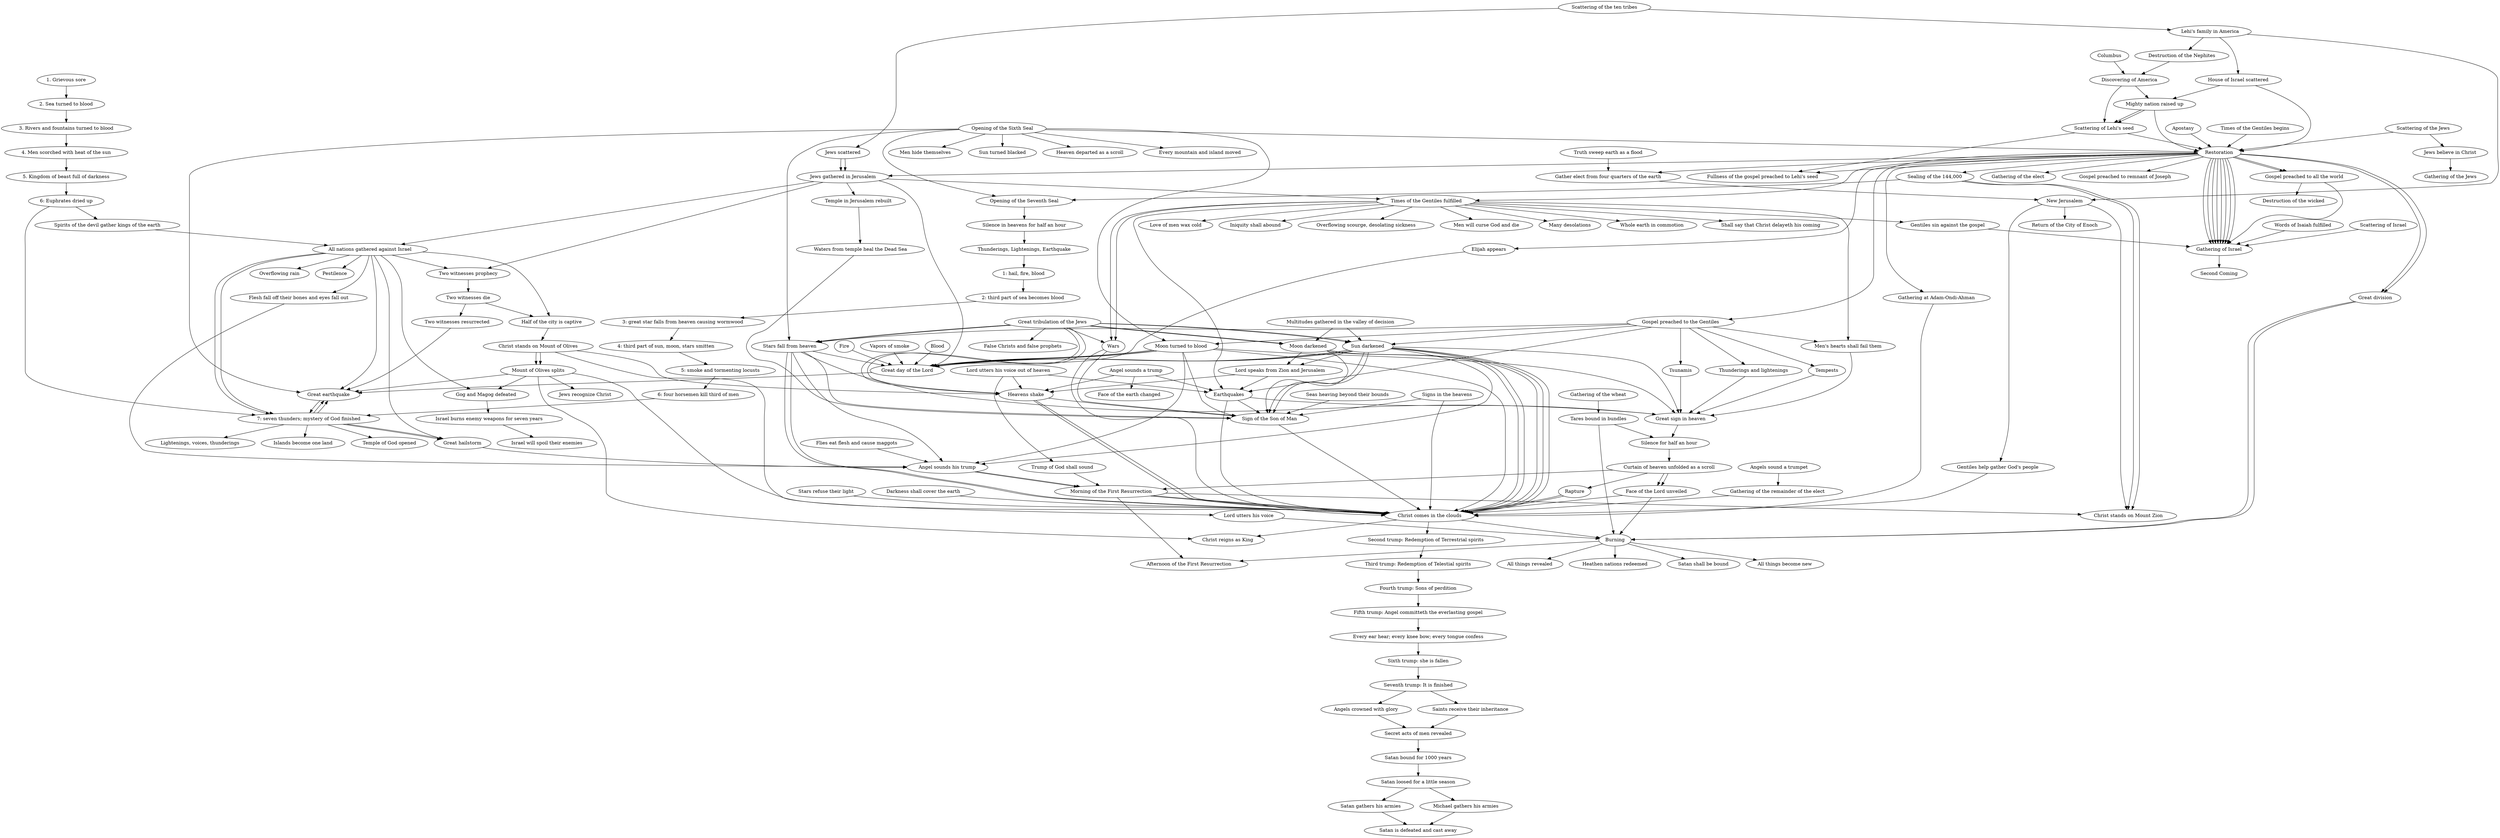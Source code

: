 digraph Signs {
  #     
  ##
  #
  # OT
  #
  ##

  # Isaiah 49:22
  "Restoration" -> "Gathering of Israel"

  # Jeremiah 23:3
  "Scattering of Israel" -> "Gathering of Israel"

  # Jeremiah 29:14
  "Jews scattered" -> "Jews gathered in Jerusalem"

  # Ezekial 38:18-23
  ## Gog and Magog is concurrent with the seventh seal and seven angels pouring destruction
  "All nations gathered against Israel" -> "Great hailstorm"
  "All nations gathered against Israel" -> "Great earthquake"
  "All nations gathered against Israel" -> "Overflowing rain"
  "All nations gathered against Israel" -> "Pestilence"
    
  # Ezekial 39
  "All nations gathered against Israel" -> "Gog and Magog defeated" -> "Israel burns enemy weapons for seven years" -> "Israel will spoil their enemies"

  # Joel 2:31
  "Sun darkened" -> "Great day of the Lord"
  "Moon turned to blood" -> "Great day of the Lord"

  # Joel 3:14-16
  "Multitudes gathered in the valley of decision" -> "Sun darkened"
  "Multitudes gathered in the valley of decision" -> "Moon darkened"
  "Sun darkened" -> "Lord speaks from Zion and Jerusalem"
  "Moon darkened" -> "Lord speaks from Zion and Jerusalem"
  "Lord speaks from Zion and Jerusalem" -> "Heavens shake"
  "Lord speaks from Zion and Jerusalem" -> "Earthquakes"

  # Zechariah 14
  "All nations gathered against Israel" -> "Half of the city is captive"
  "Half of the city is captive" -> "Christ stands on Mount of Olives"
  "Christ stands on Mount of Olives" -> "Mount of Olives splits"
  "Mount of Olives splits" -> "Christ reigns as King"

  # Zechariah 14:12
  "All nations gathered against Israel" -> "Flesh fall off their bones and eyes fall out"
  
  # Zechariah 14:5
  "Mount of Olives splits" -> "Christ comes in the clouds"

  # Malachi 4:5
  "Restoration" -> "Elijah appears"
  "Elijah appears" -> "Great day of the Lord"

  ##
  #
  # NT
  #
  ##

  # Matthew 24
  # JST Matthew 1
  subgraph matt24 {

    ###
    # JST is quite a bit different than Matthew 24. It excludes some things
    # and has others in a different order. We have Matthew 24 documented here
    # for the sake of comparison but commented out because we believe JST
    # to be more correct.
    ###

    # Matthew 24:5
    # "False Christs" -> "Beginning of sorrows"

    # Matthew 24:6
    # "Wars" -> "Beginning of sorrows"

    # Matthew 24:7
    # "Famine" -> "Beginning of sorrows"
    # "Pestilence" -> "Beginning of sorrows"
    # "Earthquakes" -> "Beginning of sorrows"

    # Matthew 24:8
    # "Beginning of sorrows"

    # Matthew 24:9
    # "Beginning of sorrows" -> "Persecution" # Is that what this means?

    # Matthew 24:11
    # "Beginning of sorrows" -> "False prophets"

    # Matthew 24:14
    # "Beginning of sorrows" -> "Gospel preached to all the world"

    # Matthew 24:21
    # "Persecution" -> "Great tribulation"
    # "False prophets" -> "Great tribulation"
    # "Gospel preached to all the world" -> "Great tribulation"

    # Matthew 24:23-24
    # "Great tribulation" -> "False Christs"
    # "Great tribulation" -> "False prophets"

    # Matthew 24:29
    # "Great tribulation" -> "Sun darkened"
    # "Great tribulation" -> "Moon darkened"
    # "Great tribulation" -> "Stars fall from heaven"
    # "Great tribulation" -> "Heavens shake"

    # Matthew 24:30
    # "Sun darkened" -> "Sign of the Son of Man"
    # "Moon darkened" -> "Sign of the Son of Man"
    # "Stars fall from heaven" -> "Sign of the Son of Man"
    # "Heavens shake" -> "Sign of the Son of Man"
    # "Sign of the Son of Man" -> "Christ comes in the clouds"

    # Matthew 24:31
    # "Christ comes in the clouds" -> "Gathering of the elect"

    # JST M 1:18,22
    "Great tribulation of the Jews" -> "False Christs and false prophets"

    # JST M 1:23
    "Great tribulation of the Jews" -> "Wars"

    # JST M 1:31
    "Gospel preached to all the world" -> "Destruction of the wicked"

    # JST M 1:33
    "Great tribulation of the Jews" -> "Sun darkened"
    "Great tribulation of the Jews" -> "Moon darkened"
    "Great tribulation of the Jews" -> "Stars fall from heaven"
    "Great tribulation of the Jews" -> "Heavens shake"

    # JST M 1:36
    "Sun darkened" -> "Sign of the Son of Man"
    "Moon darkened" -> "Sign of the Son of Man"
    "Stars fall from heaven" -> "Sign of the Son of Man"
    "Heavens shake" -> "Sign of the Son of Man"
    "Sign of the Son of Man" -> "Christ comes in the clouds"

    # JST M 1:37
    "Angels sound a trumpet" -> "Gathering of the remainder of the elect"
    "Gathering of the remainder of the elect" -> "Christ comes in the clouds"
  }

  # Mark 13:24
  "Great tribulation of the Jews" -> "Sun darkened"
  "Great tribulation of the Jews" -> "Moon darkened"
  "Great tribulation of the Jews" -> "Stars fall from heaven"
  "Great tribulation of the Jews" -> "Heavens shake"
  "Sun darkened" -> "Christ comes in the clouds"
  "Moon darkened" -> "Christ comes in the clouds"
  "Stars fall from heaven" -> "Christ comes in the clouds"
  "Heavens shake" -> "Christ comes in the clouds"

  # Luke 21:25-28
  "Signs in the heavens" -> "Christ comes in the clouds"

  # Acts 2:20
  "Sun darkened" -> "Great day of the Lord"
  "Moon turned to blood" -> "Great day of the Lord"

  # 1 Thessalonians 4:16-17
  "Rapture" -> "Christ comes in the clouds"
  "Morning of the First Resurrection" -> "Christ comes in the clouds"

  # Revelation 6
  subgraph sixthSeal {
  	label="Sixth Seal"
  	
  	# Revelation 6:12-14
  	"Opening of the Sixth Seal" -> "Great earthquake"
  	"Opening of the Sixth Seal" -> "Sun turned blacked"
  	"Opening of the Sixth Seal" -> "Moon turned to blood"
  	"Opening of the Sixth Seal" -> "Stars fall from heaven"
  	"Opening of the Sixth Seal" -> "Heaven departed as a scroll"
  	"Opening of the Sixth Seal" -> "Every mountain and island moved"
  	"Opening of the Sixth Seal" -> "Men hide themselves"
  	
  	# Revelation 7:2
  	# D&C 77:9
  	"Opening of the Sixth Seal" -> "Restoration"
  	
  	# Revelation 7:3-4
  	"Restoration" -> "Sealing of the 144,000"
  }
  
  # Revelation 8
  # Revelation 9
  subgraph seventhSeal {
  	label="Seventh Seal: Seven angels"
  	
  	"Opening of the Sixth Seal" -> "Opening of the Seventh Seal"
  	"Sealing of the 144,000" -> "Opening of the Seventh Seal"
  	
  	# Revelation 8:1
  	"Opening of the Seventh Seal" -> "Silence in heavens for half an hour"
  	
  	# Revelation 8:5
  	"Silence in heavens for half an hour" -> "Thunderings, Lightenings, Earthquake"
  	
  	# Revelation 8:7
    ## First angel
  	"Thunderings, Lightenings, Earthquake" -> "1: hail, fire, blood"
  	
  	# Revelation 8:8
    ## Second angel
  	"1: hail, fire, blood" -> "2: third part of sea becomes blood"
  	
  	# Revelation 8:10
    ## Third angel
  	"2: third part of sea becomes blood" -> "3: great star falls from heaven causing wormwood"
  	
  	# Revelation 8:12
    ## Fourth angel
  	"3: great star falls from heaven causing wormwood" -> "4: third part of sun, moon, stars smitten"
  	
  	# Revelation 9:1-12
    ## Fifth angel
  	"4: third part of sun, moon, stars smitten" -> "5: smoke and tormenting locusts"
  	
  	# Revelation 9:13-21
    ## Sixth angel
  	"5: smoke and tormenting locusts" -> "6: four horsemen kill third of men"
  	
  	# Revelation 10
    ## Seventh angel
  	"6: four horsemen kill third of men" -> "7: seven thunders; mystery of God finished"
  }
  
  # Revelation 11
  subgraph twoWitnesses {
    label="Two witnesses in Jerusalem"
  
    # Revelation 11:2
    ## The Gentiles tread Jerusalem for 42 months which is the length of time
    ## that the witnesses will prophecy for (1260 days). Zechariah and Ezekial
    ## speak of all nations being gathered against Israel. We know from
    ## Revelation that this is concurrent with the two witnesses.
    "All nations gathered against Israel" -> "Two witnesses prophecy"
    
    # Revelation 11:3; 11:7
    "Two witnesses prophecy" -> "Two witnesses die"
    
    # Revelation 11:11
    "Two witnesses die" -> "Two witnesses resurrected"
    
    # Revelation 11:13
    ## Earthquake destroys tenth of Jerusalem; 7,000 men die
    "Two witnesses resurrected" -> "Great earthquake"	
    
    # Revelation 11:15
    "Great earthquake" -> "7: seven thunders; mystery of God finished"

    # Revelation 11:19
    "7: seven thunders; mystery of God finished" -> "Temple of God opened"
    "7: seven thunders; mystery of God finished" -> "Lightenings, voices, thunderings"
    "7: seven thunders; mystery of God finished" -> "Great earthquake"
    "7: seven thunders; mystery of God finished" -> "Great hailstorm"
  }

  # Revelation 12
  "Apostasy" -> "Restoration"

  # Revelation 14:1
  "Sealing of the 144,000" -> "Christ stands on Mount Zion"
  
  # Revelation 15-16
  subgraph sevenPlagues {
  	"1. Grievous sore" -> "2. Sea turned to blood" -> "3. Rivers and fountains turned to blood" -> "4. Men scorched with heat of the sun" -> "5. Kingdom of beast full of darkness" -> "6: Euphrates dried up" -> "7: seven thunders; mystery of God finished"
  	
  	# Revelation 16:12-16
    "6: Euphrates dried up" -> "Spirits of the devil gather kings of the earth" -> "All nations gathered against Israel"
    
    # Revelation 16:16-21
    "All nations gathered against Israel" -> "7: seven thunders; mystery of God finished"
    "7: seven thunders; mystery of God finished" -> "Islands become one land"
    "7: seven thunders; mystery of God finished" -> "Great hailstorm"
  }

  # Revelation 16
  "All nations gathered against Israel" -> "7: seven thunders; mystery of God finished" -> "Great earthquake"

  ##
  #
  # BoM
  #
  ##

  subgraph americas {
    label="Americas"
    
    # Assumption
    "Lehi's family in America" -> "Destruction of the Nephites" -> "Discovering of America"
  
    # 1 Nephi 13:12
    "Columbus" -> "Discovering of America"
    
    # 1 Nephi 13:14
    "Discovering of America" -> "Scattering of Lehi's seed"
    
    # 1 Nephi 22:7-8
    "Discovering of America" -> "Mighty nation raised up" -> "Scattering of Lehi's seed"
    "Mighty nation raised up" -> "Restoration"
    
    # 1 Nephi 15:13
    "Restoration" -> "Fullness of the gospel preached to Lehi's seed"
    
    # 1 Nephi 15:17
    "Scattering of Lehi's seed" -> "Fullness of the gospel preached to Lehi's seed"
  }

  # 1 Nephi 15:19, 19:15
  "Restoration" -> "Gathering of Israel" -> "Second Coming"

  # 1 Nephi 22:3
  "Lehi's family in America" -> "House of Israel scattered"

  # 1 Nephi 22:4
  "Scattering of the ten tribes" -> "Lehi's family in America"

  # 1 Nephi 22:6
  "House of Israel scattered" -> "Restoration"
  "Restoration" -> "Gathering of Israel"

  # 1 Nephi 22:7
  "House of Israel scattered" -> "Mighty nation raised up"
  "Mighty nation raised up" -> "Scattering of Lehi's seed"

  # 1 Nephi 22:8
  "Scattering of Lehi's seed" -> "Restoration"

  # 1 Nephi 22:11-12
  "Restoration" -> "Gathering of Israel"

  ## TODO: review the rest of 1 Nephi 22.

  # 2 Nephi 10:6-8
  ## This seems to imply that the Jews would believe in Christ before being
  ## gathered again in Jerusalem, but that's clearly not true. Maybe I'm
  ## confusing the Jews and the House of Israel? The scriptures sometimes
  ## use those interchangeably.
  "Scattering of the Jews" -> "Jews believe in Christ"
  "Jews believe in Christ" -> "Gathering of the Jews"

  # 2 Nephi 12:19-21
  "Great day of the Lord" -> "Great earthquake"

  # 2 Nephi 30:10
  "Restoration" -> "Great division" -> "Burning"

  # 2 Nephi 30:15-18
  "Burning" -> "All things revealed"

  # 3 Nephi 5:21-26
  "Restoration" -> "Gospel preached to remnant of Joseph"
  "Restoration" -> "Gathering of Israel"

  # 3 Nephi 16:4-5
  "Scattering of the Jews" -> "Restoration"
  "Restoration" -> "Gathering of Israel"

  # 3 Nephi 16:7-10
  "Times of the Gentiles fulfilled" -> "Gentiles sin against the gospel"
  "Gentiles sin against the gospel" -> "Gathering of Israel"

  # 3 Nephi 20:11
  "Words of Isaiah fulfilled" -> "Gathering of Israel"

  # 3 Nephi 20:13
  "Restoration" -> "Gathering of Israel"

  # 3 Nephi 20:22
  # 3 Nephi 21:23-25
  # Ether 13:8
  "Lehi's family in America" -> "New Jerusalem" 
  "New Jerusalem" -> "Gentiles help gather God's people" 
  "Gentiles help gather God's people" -> "Christ comes in the clouds"

  ##
  #
  # D&C
  #
  ##

  # D&C 29:13-19
  subgraph dc29 {
    # D&C 29:7
    "Restoration" -> "Gathering of the elect"

    # D&C 29:13
    ## I'm not sure that this is the great earthquake, perhaps just a earthquake
    ## "Angel sounds his trump" -> "Great earthquake"
    "Angel sounds his trump" -> "Morning of the First Resurrection"
    
    # D&C 29:14-19
    "Sun darkened" -> "Angel sounds his trump"
    "Moon turned to blood" -> "Angel sounds his trump"
    "Stars fall from heaven" -> "Angel sounds his trump"
    "Great hailstorm" -> "Angel sounds his trump"
    "Flies eat flesh and cause maggots" -> "Angel sounds his trump"
    "Flesh fall off their bones and eyes fall out" -> "Angel sounds his trump"
  }

  # D&C 33:6
  "Restoration" -> "Gather elect from four quarters of the earth"

  # D&C 34:7-9
  "Sun darkened" -> "Christ comes in the clouds"
  "Moon turned to blood" -> "Christ comes in the clouds"
  "Stars refuse their light" -> "Christ comes in the clouds"
  "Stars fall from heaven" -> "Christ comes in the clouds"

  # D&C 39:11
  "Restoration" -> "Gospel preached to all the world"
  "Gospel preached to all the world" -> "Gathering of Israel"

  # D&C 43:18
  "Lord utters his voice out of heaven" -> "Heavens shake"
  "Lord utters his voice out of heaven" -> "Earthquakes"
  "Lord utters his voice out of heaven" -> "Trump of God shall sound"
  "Trump of God shall sound" -> "Morning of the First Resurrection"

  # D&C 45:24-59
  subgraph dc45 {
  
  	# D&C 45:24-25
  	"Jews scattered" -> "Jews gathered in Jerusalem"
    "Jews gathered in Jerusalem" -> "Times of the Gentiles fulfilled"
  	
  	# D&C 45:26-27
  	"Times of the Gentiles fulfilled" -> "Wars"
  	"Times of the Gentiles fulfilled" -> "Whole earth in commotion"
  	"Times of the Gentiles fulfilled" -> "Men's hearts shall fail them"
  	"Times of the Gentiles fulfilled" -> "Shall say that Christ delayeth his coming"
  	"Times of the Gentiles fulfilled" -> "Love of men wax cold"
  	"Times of the Gentiles fulfilled" -> "Iniquity shall abound"
  	
  	# D&C 45:28-30
  	"Times of the Gentiles begins" -> "Restoration"
    "Restoration" -> "Times of the Gentiles fulfilled"
  	
  	# D&C 45:31-33
  	"Times of the Gentiles fulfilled" -> "Overflowing scourge, desolating sickness"
  	"Times of the Gentiles fulfilled" -> "Men will curse God and die"
  	"Times of the Gentiles fulfilled" -> "Earthquakes"
  	"Times of the Gentiles fulfilled" -> "Many desolations"
  	"Times of the Gentiles fulfilled" -> "Wars"
  	
  	# D&C 45:40-43
  	"Blood" -> "Great day of the Lord"
  	"Fire" -> "Great day of the Lord"
  	"Vapors of smoke" -> "Great day of the Lord"
  	"Sun darkened" -> "Great day of the Lord"
  	"Moon turned to blood" -> "Great day of the Lord"
  	"Stars fall from heaven" -> "Great day of the Lord"
  	"Jews gathered in Jerusalem" -> "Great day of the Lord"
  	
  	# D&C 45:45-46
    ## When it says in verse 46 that "the saints shall come from the four quarters of the earth"
    ## I believe it's speaking of the same saints from verse 45 that will be resurrected.
  	"Angel sounds his trump" -> "Morning of the First Resurrection"
    ## "Morning of the First Resurrection" -> "Arm of the Lord shall fall"

  	# D&C 45:47-48
  	## "Arm of the Lord shall fall" -> "Christ stands on Mount of Olives"
    "Christ stands on Mount of Olives" -> "Mount of Olives splits"
    "Mount of Olives splits" -> "Great earthquake"
  	"Christ stands on Mount of Olives" -> "Heavens shake"

    # D&C 45:49-50
  	"Christ stands on Mount of Olives" -> "Lord utters his voice"
    "Lord utters his voice" -> "Burning"
  	
  	# D&C 45:51-53
  	"Mount of Olives splits" -> "Jews recognize Christ"
  	
  	# D&C 45:54
  	"Burning" -> "Heathen nations redeemed"
  	"Burning" -> "Afternoon of the First Resurrection"
  	"Burning" -> "Satan shall be bound"
  }

  # D&C 49:23
  "Angel sounds a trump" -> "Heavens shake"
  "Angel sounds a trump" -> "Earthquakes"
  "Angel sounds a trump" -> "Face of the earth changed"

  # D&C 63:33-34
  "Wars" -> "Christ comes in the clouds"

  # D&C 63:54
  "Restoration" -> "Great division" -> "Burning"

  # D&C 64:23-24
  "Christ comes in the clouds" -> "Burning"

  # D&C 76:63
  "Christ comes in the clouds" -> "Christ reigns as King"

  # D&C 77:15
  "Restoration" -> "Jews gathered in Jerusalem" 
  "Jews gathered in Jerusalem" -> "Two witnesses prophecy"

  # D&C 84:2
  ## Mount Zion is New Jerusalem; it has to be built before Christ can visit
  "New Jerusalem" -> "Christ stands on Mount Zion"

  # D&C 86:7
  "Gathering of the wheat" -> "Tares bound in bundles"
  "Tares bound in bundles" -> "Burning"

  # D&C 88
  subgraph dc88 {

    # D&C 88:87-93
    "Restoration" -> "Gospel preached to the Gentiles"
    "Gospel preached to the Gentiles" -> "Earthquakes" -> "Great sign in heaven"
    "Gospel preached to the Gentiles" -> "Sun darkened" -> "Great sign in heaven"
    "Gospel preached to the Gentiles" -> "Moon turned to blood" -> "Great sign in heaven"
    "Gospel preached to the Gentiles" -> "Stars fall from heaven" -> "Great sign in heaven"
    "Gospel preached to the Gentiles" -> "Thunderings and lightenings" -> "Great sign in heaven"
    "Gospel preached to the Gentiles" -> "Tempests" -> "Great sign in heaven"
    "Gospel preached to the Gentiles" -> "Tsunamis" -> "Great sign in heaven"
    "Gospel preached to the Gentiles" -> "Men's hearts shall fail them" -> "Great sign in heaven"
    
    # D&C 88:94
    "Tares bound in bundles" -> "Silence for half an hour"

    # D&C 88:95-97
    "Great sign in heaven" -> "Silence for half an hour" 
    "Silence for half an hour" -> "Curtain of heaven unfolded as a scroll"
    "Curtain of heaven unfolded as a scroll" -> "Face of the Lord unveiled"
    "Curtain of heaven unfolded as a scroll" -> "Morning of the First Resurrection"
    "Curtain of heaven unfolded as a scroll" -> "Rapture"
    "Face of the Lord unveiled" -> "Christ comes in the clouds"
    "Morning of the First Resurrection" -> "Christ comes in the clouds"
    "Rapture" -> "Christ comes in the clouds"

    # D&C 88:99
    "Christ comes in the clouds" -> "Second trump: Redemption of Terrestrial spirits"

    # D&C 88:100
    "Second trump: Redemption of Terrestrial spirits" -> "Third trump: Redemption of Telestial spirits"

    # D&C 88:102
    "Third trump: Redemption of Telestial spirits" -> "Fourth trump: Sons of perdition"

    # D&C 88:103-104
    "Fourth trump: Sons of perdition" -> "Fifth trump: Angel committeth the everlasting gospel"
    "Fifth trump: Angel committeth the everlasting gospel" -> "Every ear hear; every knee bow; every tongue confess"

    # D&C 88:105
    "Every ear hear; every knee bow; every tongue confess" -> "Sixth trump: she is fallen"

    # D&C 88:106
    "Sixth trump: she is fallen" -> "Seventh trump: It is finished"

    # D&C 88:107
    "Seventh trump: It is finished" -> "Angels crowned with glory"
    "Seventh trump: It is finished" -> "Saints receive their inheritance"

    # D&C 88:108-110
    "Angels crowned with glory" -> "Secret acts of men revealed"
    "Saints receive their inheritance" -> "Secret acts of men revealed"

    # D&C 88:110
    "Secret acts of men revealed" -> "Satan bound for 1000 years"

    # D&C 88:111-115
    "Satan bound for 1000 years" -> "Satan loosed for a little season"
    "Satan loosed for a little season" -> "Satan gathers his armies"
    "Satan loosed for a little season" -> "Michael gathers his armies"
    "Satan gathers his armies" -> "Satan is defeated and cast away"
    "Michael gathers his armies" -> "Satan is defeated and cast away"
  }

  # D&C 101:23-25
  "Curtain of heaven unfolded as a scroll" -> "Face of the Lord unveiled"
  "Face of the Lord unveiled" -> "Burning"
  "Burning" -> "All things become new"

  # D&C 116
  "Restoration" -> "Gathering at Adam-Ondi-Ahman"

  # D&C 133:7-8
  "Restoration" -> "Gathering of Israel"

  # D&C 133:18
  "Sealing of the 144,000" -> "Christ stands on Mount Zion"

  # D&C 133:23-24
  "Islands become one land"

  # D&C 133:56
  "Morning of the First Resurrection" -> "Christ stands on Mount Zion"

  ##
  #
  # PoGP
  #
  ##

  # Moses 7:60-61
  "Sun darkened" -> "Christ comes in the clouds"
  "Moon darkened" -> "Christ comes in the clouds"
  "Heavens shake" -> "Christ comes in the clouds"
  "Darkness shall cover the earth" -> "Christ comes in the clouds"
  "Earthquakes" -> "Christ comes in the clouds"

  # Moses 7:62
  "Truth sweep earth as a flood" -> "Gather elect from four quarters of the earth"
  "Gather elect from four quarters of the earth" -> "New Jerusalem"

  # Moses 7:63-64
  "New Jerusalem" -> "Return of the City of Enoch"

  ##
  #
  # Other
  #
  ##

  # Teachings of the Prophet Joseph Smith; p286-287
  "Jews gathered in Jerusalem" -> "Temple in Jerusalem rebuilt"
  "Temple in Jerusalem rebuilt" -> "Waters from temple heal the Dead Sea"
  "Waters from temple heal the Dead Sea" -> "Sign of the Son of Man"
  "Wars" -> "Sign of the Son of Man"
  "Signs in the heavens" -> "Sign of the Son of Man"
  "Sun darkened" -> "Sign of the Son of Man"
  "Moon turned to blood" -> "Sign of the Son of Man"
  "Earthquakes" -> "Sign of the Son of Man"
  "Seas heaving beyond their bounds" -> "Sign of the Son of Man"

  # https://www.lds.org/manual/old-testament-student-manual-kings-malachi/enrichment-i?lang=eng
  "Two witnesses die" -> "Half of the city is captive"
  "Mount of Olives splits" -> "Gog and Magog defeated"

  ##
  #
  # Assumptions
  #
  ##

  # Assumption
  ## Israel was scattered before the Jews were scattered
  "Scattering of the ten tribes" -> "Jews scattered"

  # Assumption
  ## All nations cannot gather against Israel until Israel is gathered itself,
  ## and that gather has already occurred in Jerusalem (as prophecied).
  "Jews gathered in Jerusalem" -> "All nations gathered against Israel"

  # Assumption
  ## The gospel cannot be preached to all the world until it has been restored
  ## and a people have been established to do the preaching.
  "Restoration" -> "Gospel preached to all the world"

  # Assumption
  "Gathering at Adam-Ondi-Ahman" -> "Christ comes in the clouds"

  # Assumption
  "Morning of the First Resurrection" -> "Afternoon of the First Resurrection"

  ##
  #
  # TODO
  #
  ##

  # Matthew 13:39-40
  # Burning

  # Supper of the Great God
  # Ezekial 39
  # Revelation 19:17-18

  # 2 Peter 3:10

  # Isaiah 13:10
  # 2 Nephi 23:10
  # This passage of scripture doesn't give enough context to 
  # put any signs in order. It's just listing different signs.
  
  # Track "time of the Gentiles"; D&C 45
  # https://www.lds.org/scriptures/dc-testament/dc/45

  # Study the separation of the wheat from the tares

  # https://www.lds.org/manual/doctrines-of-the-gospel-student-manual/36-second-coming?lang=eng

  # Isaiah 5:26-30

  # Isaiah 11:16 - highway
}
